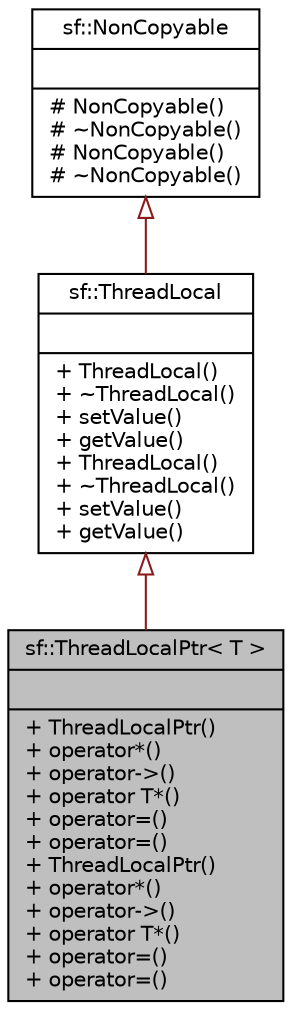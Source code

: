 digraph "sf::ThreadLocalPtr&lt; T &gt;"
{
 // LATEX_PDF_SIZE
  edge [fontname="Helvetica",fontsize="10",labelfontname="Helvetica",labelfontsize="10"];
  node [fontname="Helvetica",fontsize="10",shape=record];
  Node1 [label="{sf::ThreadLocalPtr\< T \>\n||+ ThreadLocalPtr()\l+ operator*()\l+ operator-\>()\l+ operator T*()\l+ operator=()\l+ operator=()\l+ ThreadLocalPtr()\l+ operator*()\l+ operator-\>()\l+ operator T*()\l+ operator=()\l+ operator=()\l}",height=0.2,width=0.4,color="black", fillcolor="grey75", style="filled", fontcolor="black",tooltip="Pointer to a thread-local variable."];
  Node2 -> Node1 [dir="back",color="firebrick4",fontsize="10",style="solid",arrowtail="onormal",fontname="Helvetica"];
  Node2 [label="{sf::ThreadLocal\n||+ ThreadLocal()\l+ ~ThreadLocal()\l+ setValue()\l+ getValue()\l+ ThreadLocal()\l+ ~ThreadLocal()\l+ setValue()\l+ getValue()\l}",height=0.2,width=0.4,color="black", fillcolor="white", style="filled",URL="$classsf_1_1ThreadLocal.html",tooltip="Defines variables with thread-local storage."];
  Node3 -> Node2 [dir="back",color="firebrick4",fontsize="10",style="solid",arrowtail="onormal",fontname="Helvetica"];
  Node3 [label="{sf::NonCopyable\n||# NonCopyable()\l# ~NonCopyable()\l# NonCopyable()\l# ~NonCopyable()\l}",height=0.2,width=0.4,color="black", fillcolor="white", style="filled",URL="$classsf_1_1NonCopyable.html",tooltip="Utility class that makes any derived class non-copyable."];
}
